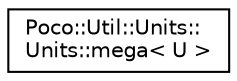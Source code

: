 digraph "Graphical Class Hierarchy"
{
 // LATEX_PDF_SIZE
  edge [fontname="Helvetica",fontsize="10",labelfontname="Helvetica",labelfontsize="10"];
  node [fontname="Helvetica",fontsize="10",shape=record];
  rankdir="LR";
  Node0 [label="Poco::Util::Units::\lUnits::mega\< U \>",height=0.2,width=0.4,color="black", fillcolor="white", style="filled",URL="$structPoco_1_1Util_1_1Units_1_1Units_1_1mega.html",tooltip=" "];
}
